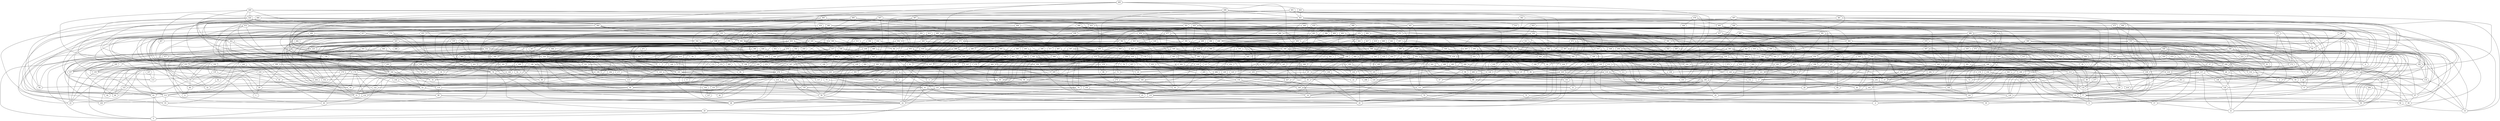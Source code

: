 /* Created by igraph 0.7.0 */
graph {
  0;
  1;
  2;
  3;
  4;
  5;
  6;
  7;
  8;
  9;
  10;
  11;
  12;
  13;
  14;
  15;
  16;
  17;
  18;
  19;
  20;
  21;
  22;
  23;
  24;
  25;
  26;
  27;
  28;
  29;
  30;
  31;
  32;
  33;
  34;
  35;
  36;
  37;
  38;
  39;
  40;
  41;
  42;
  43;
  44;
  45;
  46;
  47;
  48;
  49;
  50;
  51;
  52;
  53;
  54;
  55;
  56;
  57;
  58;
  59;
  60;
  61;
  62;
  63;
  64;
  65;
  66;
  67;
  68;
  69;
  70;
  71;
  72;
  73;
  74;
  75;
  76;
  77;
  78;
  79;
  80;
  81;
  82;
  83;
  84;
  85;
  86;
  87;
  88;
  89;
  90;
  91;
  92;
  93;
  94;
  95;
  96;
  97;
  98;
  99;
  100;
  101;
  102;
  103;
  104;
  105;
  106;
  107;
  108;
  109;
  110;
  111;
  112;
  113;
  114;
  115;
  116;
  117;
  118;
  119;
  120;
  121;
  122;
  123;
  124;
  125;
  126;
  127;
  128;
  129;
  130;
  131;
  132;
  133;
  134;
  135;
  136;
  137;
  138;
  139;
  140;
  141;
  142;
  143;
  144;
  145;
  146;
  147;
  148;
  149;
  150;
  151;
  152;
  153;
  154;
  155;
  156;
  157;
  158;
  159;
  160;
  161;
  162;
  163;
  164;
  165;
  166;
  167;
  168;
  169;
  170;
  171;
  172;
  173;
  174;
  175;
  176;
  177;
  178;
  179;
  180;
  181;
  182;
  183;
  184;
  185;
  186;
  187;
  188;
  189;
  190;
  191;
  192;
  193;
  194;
  195;
  196;
  197;
  198;
  199;
  200;
  201;
  202;
  203;
  204;
  205;
  206;
  207;
  208;
  209;
  210;
  211;
  212;
  213;
  214;
  215;
  216;
  217;
  218;
  219;
  220;
  221;
  222;
  223;
  224;
  225;
  226;
  227;
  228;
  229;
  230;
  231;
  232;
  233;
  234;
  235;
  236;
  237;
  238;
  239;
  240;
  241;
  242;
  243;
  244;
  245;
  246;
  247;
  248;
  249;
  250;
  251;
  252;
  253;
  254;
  255;
  256;
  257;
  258;
  259;
  260;
  261;
  262;
  263;
  264;
  265;
  266;
  267;
  268;
  269;
  270;
  271;
  272;
  273;
  274;
  275;
  276;
  277;
  278;
  279;
  280;
  281;
  282;
  283;
  284;
  285;
  286;
  287;
  288;
  289;
  290;
  291;
  292;
  293;
  294;
  295;
  296;
  297;
  298;
  299;
  300;
  301;
  302;
  303;
  304;
  305;
  306;
  307;
  308;
  309;
  310;
  311;
  312;
  313;
  314;
  315;
  316;
  317;
  318;
  319;
  320;
  321;
  322;
  323;
  324;
  325;
  326;
  327;
  328;
  329;
  330;
  331;
  332;
  333;
  334;
  335;
  336;
  337;
  338;
  339;
  340;
  341;
  342;
  343;
  344;
  345;
  346;
  347;
  348;
  349;
  350;
  351;
  352;
  353;
  354;
  355;
  356;
  357;
  358;
  359;
  360;
  361;
  362;
  363;
  364;
  365;
  366;
  367;
  368;
  369;
  370;
  371;
  372;
  373;
  374;
  375;
  376;
  377;
  378;
  379;
  380;
  381;
  382;
  383;
  384;
  385;
  386;
  387;
  388;
  389;
  390;
  391;
  392;
  393;
  394;
  395;
  396;
  397;
  398;
  399;
  400;
  401;
  402;
  403;
  404;
  405;
  406;
  407;
  408;
  409;
  410;
  411;
  412;
  413;
  414;
  415;
  416;
  417;
  418;
  419;
  420;
  421;
  422;
  423;
  424;
  425;
  426;
  427;
  428;
  429;
  430;
  431;
  432;
  433;
  434;
  435;
  436;
  437;
  438;
  439;
  440;
  441;
  442;
  443;
  444;
  445;
  446;
  447;
  448;
  449;
  450;
  451;
  452;
  453;
  454;
  455;
  456;
  457;
  458;
  459;
  460;
  461;
  462;
  463;
  464;
  465;
  466;
  467;
  468;
  469;
  470;
  471;
  472;
  473;
  474;
  475;
  476;
  477;
  478;
  479;
  480;
  481;
  482;
  483;
  484;
  485;
  486;
  487;
  488;
  489;
  490;
  491;
  492;
  493;
  494;
  495;
  496;
  497;
  498;
  499;

  278 -- 0;
  292 -- 0;
  29 -- 1;
  280 -- 1;
  67 -- 2;
  324 -- 2;
  435 -- 2;
  479 -- 2;
  175 -- 3;
  303 -- 3;
  362 -- 3;
  491 -- 3;
  41 -- 4;
  129 -- 4;
  155 -- 4;
  212 -- 4;
  254 -- 4;
  268 -- 4;
  330 -- 4;
  20 -- 5;
  41 -- 5;
  43 -- 5;
  122 -- 5;
  253 -- 5;
  317 -- 5;
  320 -- 5;
  351 -- 6;
  446 -- 6;
  462 -- 6;
  264 -- 7;
  354 -- 7;
  436 -- 7;
  460 -- 7;
  478 -- 7;
  487 -- 7;
  26 -- 8;
  59 -- 8;
  68 -- 8;
  337 -- 8;
  441 -- 8;
  478 -- 8;
  13 -- 9;
  80 -- 9;
  116 -- 9;
  149 -- 9;
  171 -- 9;
  474 -- 9;
  488 -- 9;
  72 -- 10;
  239 -- 10;
  254 -- 10;
  257 -- 10;
  314 -- 10;
  66 -- 11;
  88 -- 11;
  311 -- 11;
  344 -- 11;
  111 -- 12;
  188 -- 12;
  27 -- 13;
  41 -- 13;
  71 -- 13;
  110 -- 13;
  166 -- 13;
  217 -- 13;
  362 -- 13;
  388 -- 13;
  401 -- 13;
  405 -- 13;
  56 -- 14;
  114 -- 14;
  186 -- 14;
  322 -- 14;
  448 -- 14;
  478 -- 14;
  492 -- 14;
  143 -- 15;
  226 -- 15;
  349 -- 15;
  390 -- 15;
  142 -- 16;
  215 -- 16;
  283 -- 16;
  415 -- 16;
  165 -- 17;
  174 -- 17;
  276 -- 17;
  292 -- 17;
  343 -- 17;
  375 -- 17;
  445 -- 17;
  469 -- 17;
  238 -- 18;
  130 -- 19;
  131 -- 19;
  154 -- 19;
  194 -- 19;
  253 -- 19;
  259 -- 19;
  411 -- 19;
  24 -- 20;
  43 -- 20;
  78 -- 20;
  191 -- 20;
  225 -- 20;
  57 -- 21;
  120 -- 21;
  157 -- 21;
  210 -- 21;
  310 -- 21;
  328 -- 21;
  348 -- 21;
  105 -- 22;
  136 -- 22;
  144 -- 22;
  179 -- 22;
  181 -- 22;
  196 -- 22;
  235 -- 22;
  107 -- 23;
  112 -- 23;
  139 -- 23;
  326 -- 23;
  396 -- 23;
  414 -- 23;
  467 -- 23;
  58 -- 24;
  76 -- 24;
  77 -- 24;
  78 -- 24;
  133 -- 24;
  232 -- 24;
  368 -- 24;
  437 -- 24;
  455 -- 24;
  462 -- 24;
  35 -- 25;
  88 -- 25;
  125 -- 25;
  188 -- 25;
  219 -- 25;
  256 -- 25;
  280 -- 25;
  331 -- 25;
  356 -- 25;
  371 -- 25;
  163 -- 26;
  275 -- 26;
  308 -- 26;
  381 -- 26;
  93 -- 27;
  229 -- 27;
  441 -- 27;
  459 -- 27;
  36 -- 28;
  98 -- 28;
  214 -- 28;
  254 -- 28;
  267 -- 28;
  325 -- 28;
  330 -- 28;
  65 -- 29;
  230 -- 29;
  314 -- 29;
  477 -- 29;
  258 -- 30;
  302 -- 30;
  335 -- 30;
  34 -- 31;
  41 -- 31;
  96 -- 31;
  142 -- 31;
  198 -- 31;
  296 -- 31;
  432 -- 31;
  434 -- 31;
  449 -- 31;
  454 -- 31;
  62 -- 32;
  71 -- 32;
  134 -- 32;
  260 -- 32;
  340 -- 32;
  475 -- 32;
  65 -- 33;
  124 -- 33;
  188 -- 33;
  215 -- 33;
  339 -- 33;
  232 -- 34;
  289 -- 34;
  350 -- 34;
  361 -- 34;
  425 -- 34;
  110 -- 35;
  138 -- 35;
  167 -- 35;
  329 -- 35;
  213 -- 36;
  219 -- 36;
  262 -- 36;
  370 -- 36;
  372 -- 36;
  145 -- 37;
  195 -- 37;
  199 -- 37;
  206 -- 37;
  275 -- 37;
  339 -- 37;
  360 -- 37;
  416 -- 37;
  469 -- 37;
  481 -- 37;
  97 -- 38;
  197 -- 38;
  207 -- 38;
  471 -- 38;
  474 -- 38;
  79 -- 39;
  138 -- 39;
  201 -- 39;
  419 -- 39;
  139 -- 40;
  154 -- 40;
  174 -- 40;
  209 -- 40;
  431 -- 40;
  75 -- 41;
  216 -- 41;
  229 -- 41;
  369 -- 41;
  53 -- 42;
  219 -- 42;
  371 -- 42;
  110 -- 43;
  133 -- 43;
  134 -- 43;
  257 -- 43;
  396 -- 43;
  430 -- 43;
  464 -- 43;
  123 -- 44;
  228 -- 44;
  356 -- 44;
  438 -- 44;
  54 -- 45;
  67 -- 45;
  116 -- 45;
  144 -- 45;
  169 -- 45;
  260 -- 45;
  307 -- 45;
  309 -- 45;
  333 -- 45;
  341 -- 45;
  369 -- 45;
  379 -- 45;
  388 -- 45;
  123 -- 46;
  184 -- 46;
  200 -- 46;
  367 -- 46;
  467 -- 46;
  67 -- 47;
  220 -- 47;
  402 -- 47;
  426 -- 47;
  89 -- 48;
  145 -- 48;
  149 -- 48;
  195 -- 48;
  216 -- 48;
  300 -- 48;
  305 -- 48;
  419 -- 48;
  81 -- 49;
  132 -- 49;
  293 -- 49;
  345 -- 49;
  418 -- 49;
  454 -- 49;
  332 -- 50;
  466 -- 50;
  175 -- 51;
  181 -- 52;
  258 -- 52;
  304 -- 52;
  87 -- 53;
  104 -- 53;
  237 -- 53;
  238 -- 53;
  244 -- 53;
  318 -- 53;
  351 -- 53;
  375 -- 53;
  465 -- 53;
  204 -- 54;
  263 -- 54;
  360 -- 54;
  381 -- 54;
  383 -- 54;
  398 -- 54;
  112 -- 55;
  175 -- 55;
  248 -- 55;
  429 -- 55;
  483 -- 55;
  77 -- 56;
  337 -- 56;
  77 -- 57;
  265 -- 57;
  431 -- 57;
  130 -- 58;
  221 -- 58;
  239 -- 58;
  258 -- 58;
  374 -- 58;
  404 -- 58;
  426 -- 58;
  121 -- 59;
  268 -- 59;
  393 -- 59;
  410 -- 59;
  458 -- 59;
  482 -- 59;
  80 -- 60;
  265 -- 60;
  405 -- 60;
  246 -- 61;
  276 -- 61;
  375 -- 61;
  399 -- 61;
  166 -- 63;
  206 -- 63;
  255 -- 63;
  284 -- 63;
  389 -- 63;
  395 -- 63;
  409 -- 63;
  159 -- 64;
  323 -- 64;
  383 -- 64;
  121 -- 65;
  247 -- 65;
  274 -- 65;
  275 -- 65;
  370 -- 65;
  381 -- 65;
  437 -- 65;
  134 -- 66;
  260 -- 66;
  400 -- 66;
  455 -- 66;
  161 -- 67;
  229 -- 67;
  358 -- 67;
  388 -- 67;
  392 -- 67;
  400 -- 67;
  461 -- 67;
  225 -- 68;
  240 -- 68;
  287 -- 68;
  296 -- 68;
  297 -- 68;
  484 -- 68;
  101 -- 69;
  102 -- 69;
  186 -- 69;
  188 -- 69;
  212 -- 69;
  219 -- 69;
  272 -- 69;
  430 -- 69;
  486 -- 69;
  109 -- 70;
  212 -- 70;
  213 -- 70;
  231 -- 70;
  180 -- 71;
  298 -- 71;
  345 -- 71;
  186 -- 72;
  302 -- 72;
  456 -- 72;
  495 -- 72;
  128 -- 73;
  189 -- 73;
  256 -- 73;
  363 -- 73;
  488 -- 73;
  336 -- 74;
  371 -- 74;
  419 -- 74;
  278 -- 75;
  166 -- 76;
  169 -- 76;
  237 -- 76;
  326 -- 76;
  397 -- 76;
  118 -- 77;
  138 -- 77;
  180 -- 77;
  197 -- 77;
  248 -- 77;
  281 -- 77;
  364 -- 77;
  461 -- 77;
  181 -- 78;
  239 -- 78;
  274 -- 78;
  328 -- 78;
  403 -- 78;
  413 -- 78;
  417 -- 78;
  461 -- 78;
  102 -- 79;
  209 -- 79;
  378 -- 79;
  87 -- 80;
  214 -- 80;
  362 -- 80;
  414 -- 80;
  439 -- 80;
  456 -- 80;
  174 -- 81;
  192 -- 81;
  417 -- 81;
  352 -- 82;
  398 -- 82;
  430 -- 82;
  456 -- 82;
  469 -- 82;
  90 -- 83;
  101 -- 83;
  157 -- 83;
  201 -- 83;
  330 -- 83;
  349 -- 83;
  355 -- 84;
  432 -- 84;
  440 -- 84;
  472 -- 84;
  198 -- 85;
  290 -- 85;
  410 -- 85;
  416 -- 85;
  481 -- 85;
  117 -- 86;
  378 -- 86;
  489 -- 86;
  199 -- 87;
  369 -- 87;
  433 -- 87;
  115 -- 88;
  140 -- 88;
  200 -- 88;
  243 -- 88;
  369 -- 88;
  425 -- 88;
  119 -- 89;
  174 -- 89;
  219 -- 89;
  429 -- 89;
  96 -- 90;
  208 -- 90;
  222 -- 90;
  241 -- 90;
  371 -- 91;
  429 -- 91;
  433 -- 91;
  469 -- 91;
  471 -- 91;
  108 -- 92;
  110 -- 92;
  289 -- 92;
  340 -- 92;
  126 -- 93;
  410 -- 93;
  429 -- 93;
  486 -- 93;
  98 -- 94;
  223 -- 94;
  388 -- 94;
  424 -- 94;
  112 -- 95;
  160 -- 95;
  171 -- 95;
  285 -- 95;
  294 -- 95;
  302 -- 95;
  332 -- 95;
  341 -- 95;
  358 -- 95;
  448 -- 95;
  469 -- 95;
  476 -- 95;
  241 -- 96;
  334 -- 96;
  133 -- 97;
  292 -- 97;
  294 -- 97;
  364 -- 97;
  439 -- 97;
  470 -- 97;
  488 -- 97;
  145 -- 98;
  149 -- 98;
  241 -- 98;
  321 -- 98;
  383 -- 98;
  393 -- 98;
  190 -- 99;
  198 -- 99;
  345 -- 99;
  387 -- 99;
  461 -- 99;
  483 -- 99;
  116 -- 100;
  161 -- 100;
  181 -- 100;
  377 -- 100;
  403 -- 100;
  249 -- 101;
  383 -- 101;
  486 -- 101;
  176 -- 102;
  188 -- 102;
  206 -- 102;
  369 -- 102;
  402 -- 102;
  157 -- 103;
  300 -- 103;
  408 -- 103;
  413 -- 103;
  423 -- 103;
  441 -- 103;
  146 -- 104;
  455 -- 104;
  117 -- 105;
  187 -- 105;
  341 -- 105;
  351 -- 105;
  461 -- 105;
  464 -- 105;
  269 -- 106;
  291 -- 106;
  324 -- 106;
  330 -- 106;
  415 -- 106;
  426 -- 106;
  253 -- 107;
  269 -- 107;
  357 -- 107;
  371 -- 107;
  377 -- 107;
  465 -- 107;
  256 -- 108;
  261 -- 108;
  418 -- 108;
  495 -- 108;
  154 -- 109;
  275 -- 109;
  285 -- 109;
  285 -- 110;
  495 -- 110;
  169 -- 111;
  247 -- 111;
  282 -- 111;
  358 -- 111;
  130 -- 112;
  179 -- 112;
  185 -- 112;
  211 -- 112;
  226 -- 112;
  378 -- 112;
  400 -- 112;
  424 -- 112;
  464 -- 112;
  147 -- 113;
  179 -- 113;
  412 -- 113;
  432 -- 113;
  484 -- 113;
  149 -- 114;
  163 -- 114;
  182 -- 114;
  298 -- 114;
  409 -- 114;
  427 -- 114;
  165 -- 115;
  228 -- 115;
  232 -- 115;
  262 -- 115;
  352 -- 115;
  150 -- 116;
  290 -- 116;
  297 -- 116;
  346 -- 116;
  353 -- 116;
  388 -- 116;
  391 -- 116;
  454 -- 116;
  464 -- 116;
  178 -- 117;
  245 -- 117;
  498 -- 117;
  191 -- 118;
  194 -- 118;
  277 -- 118;
  312 -- 118;
  343 -- 118;
  384 -- 118;
  387 -- 118;
  143 -- 119;
  203 -- 119;
  272 -- 119;
  348 -- 119;
  376 -- 119;
  411 -- 119;
  416 -- 119;
  148 -- 120;
  222 -- 120;
  229 -- 120;
  346 -- 120;
  385 -- 120;
  432 -- 120;
  202 -- 121;
  287 -- 121;
  351 -- 121;
  416 -- 121;
  188 -- 122;
  226 -- 122;
  399 -- 122;
  407 -- 122;
  420 -- 122;
  422 -- 122;
  445 -- 122;
  244 -- 123;
  327 -- 123;
  142 -- 124;
  287 -- 124;
  293 -- 124;
  304 -- 124;
  333 -- 124;
  362 -- 124;
  252 -- 125;
  254 -- 125;
  414 -- 125;
  473 -- 126;
  153 -- 127;
  164 -- 127;
  212 -- 128;
  297 -- 128;
  405 -- 128;
  133 -- 129;
  193 -- 129;
  211 -- 129;
  330 -- 129;
  384 -- 129;
  439 -- 129;
  448 -- 129;
  188 -- 130;
  194 -- 130;
  374 -- 130;
  423 -- 130;
  493 -- 130;
  167 -- 131;
  197 -- 131;
  227 -- 131;
  249 -- 131;
  309 -- 131;
  472 -- 131;
  491 -- 131;
  133 -- 132;
  135 -- 132;
  174 -- 132;
  221 -- 132;
  287 -- 132;
  468 -- 132;
  159 -- 133;
  222 -- 133;
  368 -- 133;
  459 -- 133;
  488 -- 133;
  135 -- 134;
  220 -- 134;
  296 -- 134;
  341 -- 134;
  342 -- 134;
  364 -- 134;
  477 -- 134;
  192 -- 135;
  193 -- 136;
  199 -- 136;
  292 -- 136;
  300 -- 136;
  320 -- 136;
  371 -- 136;
  165 -- 137;
  248 -- 137;
  268 -- 137;
  453 -- 137;
  362 -- 138;
  437 -- 138;
  441 -- 138;
  185 -- 139;
  198 -- 139;
  331 -- 139;
  357 -- 139;
  459 -- 139;
  480 -- 139;
  275 -- 140;
  441 -- 140;
  183 -- 141;
  186 -- 141;
  253 -- 141;
  328 -- 141;
  439 -- 141;
  473 -- 141;
  203 -- 142;
  319 -- 142;
  426 -- 142;
  468 -- 142;
  481 -- 142;
  190 -- 143;
  203 -- 143;
  207 -- 143;
  290 -- 143;
  340 -- 143;
  376 -- 143;
  385 -- 143;
  417 -- 143;
  236 -- 144;
  297 -- 144;
  325 -- 144;
  400 -- 144;
  493 -- 144;
  314 -- 145;
  382 -- 145;
  396 -- 145;
  200 -- 146;
  229 -- 146;
  476 -- 146;
  157 -- 148;
  194 -- 148;
  364 -- 148;
  495 -- 148;
  237 -- 149;
  312 -- 149;
  353 -- 149;
  390 -- 149;
  466 -- 149;
  227 -- 150;
  245 -- 150;
  342 -- 150;
  400 -- 150;
  179 -- 151;
  357 -- 151;
  486 -- 151;
  208 -- 152;
  259 -- 152;
  374 -- 152;
  386 -- 152;
  412 -- 152;
  154 -- 153;
  175 -- 153;
  265 -- 153;
  330 -- 153;
  351 -- 153;
  380 -- 153;
  494 -- 153;
  205 -- 154;
  329 -- 154;
  475 -- 154;
  284 -- 155;
  368 -- 155;
  263 -- 156;
  282 -- 156;
  296 -- 156;
  172 -- 157;
  389 -- 157;
  437 -- 157;
  336 -- 158;
  442 -- 158;
  184 -- 159;
  220 -- 159;
  226 -- 159;
  305 -- 159;
  214 -- 160;
  316 -- 160;
  373 -- 160;
  416 -- 160;
  180 -- 161;
  232 -- 161;
  344 -- 161;
  363 -- 161;
  380 -- 161;
  390 -- 161;
  473 -- 161;
  491 -- 161;
  238 -- 162;
  271 -- 162;
  318 -- 162;
  431 -- 162;
  436 -- 162;
  298 -- 163;
  356 -- 163;
  391 -- 163;
  446 -- 163;
  496 -- 163;
  215 -- 164;
  181 -- 165;
  199 -- 165;
  207 -- 165;
  215 -- 165;
  347 -- 165;
  447 -- 165;
  469 -- 165;
  243 -- 166;
  257 -- 166;
  274 -- 166;
  406 -- 166;
  476 -- 166;
  291 -- 167;
  301 -- 167;
  336 -- 167;
  351 -- 167;
  436 -- 167;
  295 -- 168;
  361 -- 168;
  446 -- 168;
  459 -- 168;
  295 -- 169;
  321 -- 169;
  178 -- 170;
  367 -- 170;
  399 -- 170;
  435 -- 170;
  182 -- 171;
  293 -- 171;
  298 -- 171;
  435 -- 171;
  346 -- 172;
  357 -- 172;
  380 -- 172;
  469 -- 172;
  471 -- 172;
  204 -- 173;
  399 -- 173;
  434 -- 173;
  332 -- 174;
  361 -- 174;
  297 -- 175;
  392 -- 175;
  475 -- 175;
  287 -- 176;
  315 -- 176;
  468 -- 176;
  200 -- 177;
  270 -- 177;
  308 -- 177;
  409 -- 177;
  455 -- 177;
  469 -- 177;
  489 -- 177;
  296 -- 178;
  317 -- 178;
  345 -- 178;
  429 -- 178;
  196 -- 179;
  477 -- 180;
  487 -- 180;
  187 -- 181;
  282 -- 181;
  368 -- 181;
  442 -- 181;
  260 -- 182;
  346 -- 182;
  433 -- 182;
  435 -- 182;
  447 -- 182;
  463 -- 182;
  201 -- 183;
  330 -- 183;
  348 -- 183;
  372 -- 183;
  375 -- 183;
  443 -- 183;
  226 -- 184;
  412 -- 184;
  398 -- 185;
  346 -- 186;
  364 -- 186;
  447 -- 187;
  210 -- 188;
  297 -- 188;
  338 -- 188;
  344 -- 188;
  473 -- 188;
  228 -- 189;
  334 -- 189;
  416 -- 189;
  473 -- 189;
  198 -- 190;
  213 -- 190;
  274 -- 190;
  375 -- 190;
  193 -- 191;
  208 -- 191;
  370 -- 191;
  215 -- 192;
  380 -- 192;
  339 -- 193;
  418 -- 193;
  351 -- 194;
  481 -- 194;
  292 -- 195;
  296 -- 195;
  339 -- 195;
  450 -- 195;
  268 -- 196;
  320 -- 196;
  362 -- 196;
  387 -- 196;
  430 -- 196;
  479 -- 196;
  220 -- 197;
  199 -- 198;
  424 -- 198;
  238 -- 199;
  349 -- 199;
  383 -- 199;
  390 -- 199;
  402 -- 199;
  432 -- 199;
  464 -- 199;
  485 -- 199;
  229 -- 200;
  283 -- 200;
  384 -- 200;
  279 -- 201;
  297 -- 201;
  328 -- 201;
  439 -- 201;
  486 -- 201;
  225 -- 202;
  310 -- 202;
  415 -- 202;
  263 -- 203;
  332 -- 203;
  425 -- 203;
  269 -- 204;
  307 -- 204;
  436 -- 204;
  477 -- 204;
  219 -- 205;
  239 -- 206;
  355 -- 206;
  366 -- 206;
  415 -- 206;
  448 -- 206;
  339 -- 207;
  362 -- 207;
  394 -- 207;
  465 -- 207;
  212 -- 208;
  411 -- 208;
  460 -- 208;
  267 -- 209;
  327 -- 209;
  484 -- 209;
  213 -- 210;
  226 -- 210;
  324 -- 210;
  445 -- 210;
  473 -- 210;
  429 -- 211;
  470 -- 211;
  483 -- 211;
  215 -- 212;
  225 -- 213;
  254 -- 213;
  386 -- 213;
  401 -- 213;
  289 -- 214;
  348 -- 214;
  223 -- 215;
  310 -- 215;
  410 -- 215;
  414 -- 215;
  319 -- 216;
  307 -- 217;
  421 -- 217;
  269 -- 218;
  451 -- 218;
  231 -- 219;
  326 -- 219;
  404 -- 219;
  426 -- 219;
  234 -- 220;
  264 -- 220;
  373 -- 220;
  446 -- 220;
  498 -- 220;
  499 -- 220;
  365 -- 221;
  376 -- 221;
  393 -- 221;
  397 -- 222;
  398 -- 222;
  492 -- 222;
  319 -- 223;
  338 -- 223;
  342 -- 223;
  344 -- 223;
  478 -- 223;
  228 -- 224;
  257 -- 224;
  375 -- 224;
  412 -- 224;
  487 -- 224;
  321 -- 225;
  342 -- 225;
  479 -- 225;
  260 -- 226;
  275 -- 226;
  448 -- 226;
  449 -- 226;
  485 -- 226;
  240 -- 227;
  259 -- 227;
  323 -- 227;
  389 -- 227;
  367 -- 229;
  242 -- 230;
  298 -- 230;
  378 -- 230;
  480 -- 230;
  292 -- 231;
  459 -- 231;
  481 -- 231;
  328 -- 232;
  395 -- 232;
  444 -- 232;
  463 -- 232;
  383 -- 233;
  386 -- 233;
  397 -- 233;
  478 -- 233;
  248 -- 234;
  307 -- 234;
  408 -- 234;
  485 -- 234;
  295 -- 235;
  337 -- 235;
  405 -- 235;
  478 -- 235;
  478 -- 236;
  307 -- 237;
  317 -- 237;
  351 -- 237;
  403 -- 237;
  428 -- 237;
  499 -- 237;
  352 -- 238;
  491 -- 238;
  499 -- 238;
  248 -- 239;
  314 -- 239;
  366 -- 239;
  254 -- 240;
  352 -- 240;
  497 -- 240;
  448 -- 241;
  474 -- 241;
  484 -- 241;
  248 -- 243;
  289 -- 243;
  291 -- 243;
  338 -- 243;
  348 -- 243;
  414 -- 243;
  427 -- 243;
  284 -- 244;
  331 -- 244;
  464 -- 244;
  355 -- 245;
  384 -- 245;
  478 -- 245;
  372 -- 246;
  390 -- 246;
  438 -- 246;
  368 -- 247;
  445 -- 247;
  499 -- 247;
  256 -- 248;
  323 -- 248;
  437 -- 248;
  467 -- 248;
  429 -- 249;
  319 -- 250;
  376 -- 250;
  489 -- 250;
  281 -- 251;
  339 -- 251;
  283 -- 252;
  479 -- 252;
  296 -- 253;
  345 -- 253;
  354 -- 253;
  362 -- 253;
  363 -- 253;
  456 -- 253;
  376 -- 254;
  380 -- 254;
  471 -- 254;
  282 -- 255;
  422 -- 255;
  311 -- 256;
  416 -- 256;
  307 -- 258;
  336 -- 258;
  350 -- 258;
  392 -- 258;
  415 -- 258;
  283 -- 259;
  285 -- 259;
  301 -- 259;
  403 -- 259;
  446 -- 259;
  265 -- 260;
  269 -- 260;
  317 -- 260;
  322 -- 260;
  382 -- 260;
  421 -- 260;
  425 -- 260;
  452 -- 260;
  295 -- 261;
  381 -- 261;
  437 -- 261;
  462 -- 261;
  495 -- 262;
  269 -- 263;
  421 -- 263;
  493 -- 263;
  319 -- 264;
  340 -- 265;
  374 -- 266;
  344 -- 267;
  402 -- 267;
  412 -- 268;
  362 -- 269;
  412 -- 269;
  314 -- 270;
  360 -- 272;
  488 -- 272;
  339 -- 273;
  333 -- 274;
  389 -- 274;
  390 -- 274;
  436 -- 274;
  442 -- 274;
  329 -- 275;
  441 -- 275;
  466 -- 275;
  319 -- 276;
  335 -- 276;
  365 -- 276;
  345 -- 277;
  282 -- 278;
  300 -- 278;
  342 -- 278;
  403 -- 278;
  281 -- 279;
  290 -- 279;
  431 -- 279;
  344 -- 280;
  353 -- 280;
  375 -- 280;
  453 -- 281;
  366 -- 282;
  413 -- 282;
  328 -- 283;
  483 -- 283;
  327 -- 284;
  427 -- 284;
  494 -- 284;
  497 -- 284;
  299 -- 285;
  340 -- 285;
  425 -- 286;
  312 -- 287;
  357 -- 287;
  318 -- 288;
  359 -- 288;
  375 -- 289;
  433 -- 289;
  330 -- 290;
  371 -- 290;
  421 -- 290;
  484 -- 291;
  457 -- 292;
  466 -- 292;
  350 -- 293;
  451 -- 294;
  318 -- 295;
  402 -- 295;
  420 -- 295;
  430 -- 295;
  443 -- 295;
  477 -- 295;
  497 -- 296;
  309 -- 297;
  324 -- 297;
  409 -- 297;
  476 -- 297;
  321 -- 298;
  325 -- 298;
  330 -- 298;
  472 -- 298;
  486 -- 298;
  321 -- 299;
  341 -- 299;
  499 -- 299;
  314 -- 300;
  462 -- 300;
  498 -- 300;
  303 -- 301;
  458 -- 302;
  344 -- 303;
  460 -- 304;
  345 -- 305;
  352 -- 305;
  400 -- 305;
  432 -- 305;
  408 -- 306;
  449 -- 306;
  450 -- 307;
  439 -- 308;
  475 -- 308;
  338 -- 309;
  419 -- 309;
  420 -- 309;
  472 -- 309;
  321 -- 312;
  437 -- 312;
  489 -- 312;
  461 -- 313;
  350 -- 314;
  353 -- 314;
  432 -- 314;
  460 -- 314;
  345 -- 315;
  373 -- 315;
  384 -- 315;
  497 -- 315;
  339 -- 316;
  378 -- 316;
  448 -- 316;
  323 -- 317;
  340 -- 317;
  409 -- 317;
  492 -- 317;
  401 -- 318;
  466 -- 318;
  323 -- 320;
  331 -- 320;
  347 -- 320;
  360 -- 320;
  418 -- 320;
  475 -- 320;
  384 -- 321;
  486 -- 321;
  491 -- 321;
  360 -- 322;
  458 -- 323;
  360 -- 324;
  448 -- 324;
  455 -- 324;
  469 -- 324;
  329 -- 326;
  354 -- 327;
  379 -- 327;
  431 -- 327;
  436 -- 327;
  443 -- 327;
  466 -- 328;
  364 -- 329;
  428 -- 329;
  361 -- 330;
  394 -- 330;
  466 -- 330;
  338 -- 331;
  338 -- 332;
  441 -- 332;
  498 -- 332;
  346 -- 333;
  385 -- 333;
  425 -- 333;
  459 -- 333;
  361 -- 334;
  388 -- 334;
  406 -- 334;
  474 -- 334;
  340 -- 336;
  415 -- 338;
  341 -- 339;
  437 -- 339;
  374 -- 340;
  375 -- 341;
  376 -- 341;
  388 -- 341;
  423 -- 341;
  431 -- 342;
  464 -- 342;
  498 -- 343;
  403 -- 345;
  425 -- 345;
  477 -- 346;
  398 -- 347;
  485 -- 347;
  357 -- 348;
  384 -- 348;
  422 -- 348;
  364 -- 349;
  376 -- 349;
  390 -- 349;
  425 -- 349;
  368 -- 351;
  404 -- 351;
  413 -- 352;
  441 -- 353;
  464 -- 353;
  467 -- 353;
  468 -- 353;
  388 -- 354;
  404 -- 354;
  465 -- 354;
  377 -- 356;
  414 -- 356;
  419 -- 356;
  439 -- 356;
  487 -- 356;
  368 -- 357;
  387 -- 357;
  394 -- 357;
  397 -- 357;
  418 -- 357;
  454 -- 357;
  364 -- 358;
  405 -- 358;
  396 -- 359;
  429 -- 359;
  424 -- 360;
  437 -- 360;
  438 -- 360;
  490 -- 360;
  390 -- 361;
  392 -- 361;
  498 -- 361;
  372 -- 362;
  479 -- 362;
  490 -- 362;
  376 -- 363;
  381 -- 364;
  497 -- 364;
  427 -- 365;
  492 -- 366;
  429 -- 367;
  499 -- 367;
  382 -- 368;
  419 -- 368;
  427 -- 368;
  445 -- 368;
  393 -- 369;
  488 -- 369;
  493 -- 369;
  373 -- 371;
  380 -- 372;
  392 -- 372;
  412 -- 374;
  406 -- 375;
  480 -- 375;
  482 -- 376;
  489 -- 376;
  425 -- 377;
  383 -- 379;
  441 -- 379;
  443 -- 379;
  444 -- 379;
  424 -- 380;
  482 -- 380;
  386 -- 382;
  392 -- 382;
  402 -- 382;
  415 -- 382;
  417 -- 382;
  429 -- 382;
  484 -- 382;
  469 -- 383;
  486 -- 384;
  495 -- 384;
  410 -- 385;
  434 -- 385;
  449 -- 385;
  457 -- 385;
  473 -- 386;
  402 -- 387;
  411 -- 387;
  435 -- 387;
  472 -- 387;
  415 -- 388;
  449 -- 388;
  445 -- 389;
  466 -- 389;
  392 -- 390;
  401 -- 390;
  477 -- 390;
  432 -- 391;
  461 -- 392;
  483 -- 392;
  420 -- 393;
  424 -- 393;
  482 -- 394;
  458 -- 397;
  470 -- 397;
  443 -- 399;
  429 -- 400;
  446 -- 401;
  479 -- 401;
  423 -- 402;
  447 -- 403;
  408 -- 404;
  467 -- 404;
  498 -- 404;
  445 -- 406;
  494 -- 406;
  477 -- 407;
  498 -- 407;
  409 -- 408;
  454 -- 408;
  482 -- 408;
  489 -- 408;
  422 -- 409;
  429 -- 409;
  434 -- 409;
  446 -- 410;
  422 -- 414;
  432 -- 414;
  485 -- 414;
  443 -- 415;
  472 -- 418;
  479 -- 418;
  444 -- 420;
  476 -- 420;
  426 -- 421;
  476 -- 421;
  447 -- 422;
  467 -- 422;
  484 -- 422;
  449 -- 424;
  456 -- 426;
  489 -- 426;
  486 -- 427;
  480 -- 430;
  455 -- 432;
  462 -- 437;
  488 -- 438;
  490 -- 438;
  453 -- 440;
  476 -- 441;
  449 -- 442;
  456 -- 442;
  468 -- 442;
  484 -- 442;
  471 -- 444;
  492 -- 444;
  461 -- 445;
  481 -- 445;
  497 -- 446;
  467 -- 450;
  476 -- 450;
  475 -- 453;
  490 -- 453;
  464 -- 455;
  477 -- 457;
  490 -- 457;
  493 -- 457;
  494 -- 460;
  463 -- 461;
  491 -- 461;
  498 -- 461;
  478 -- 462;
  497 -- 462;
  485 -- 463;
  468 -- 464;
  483 -- 475;
  496 -- 486;
}
